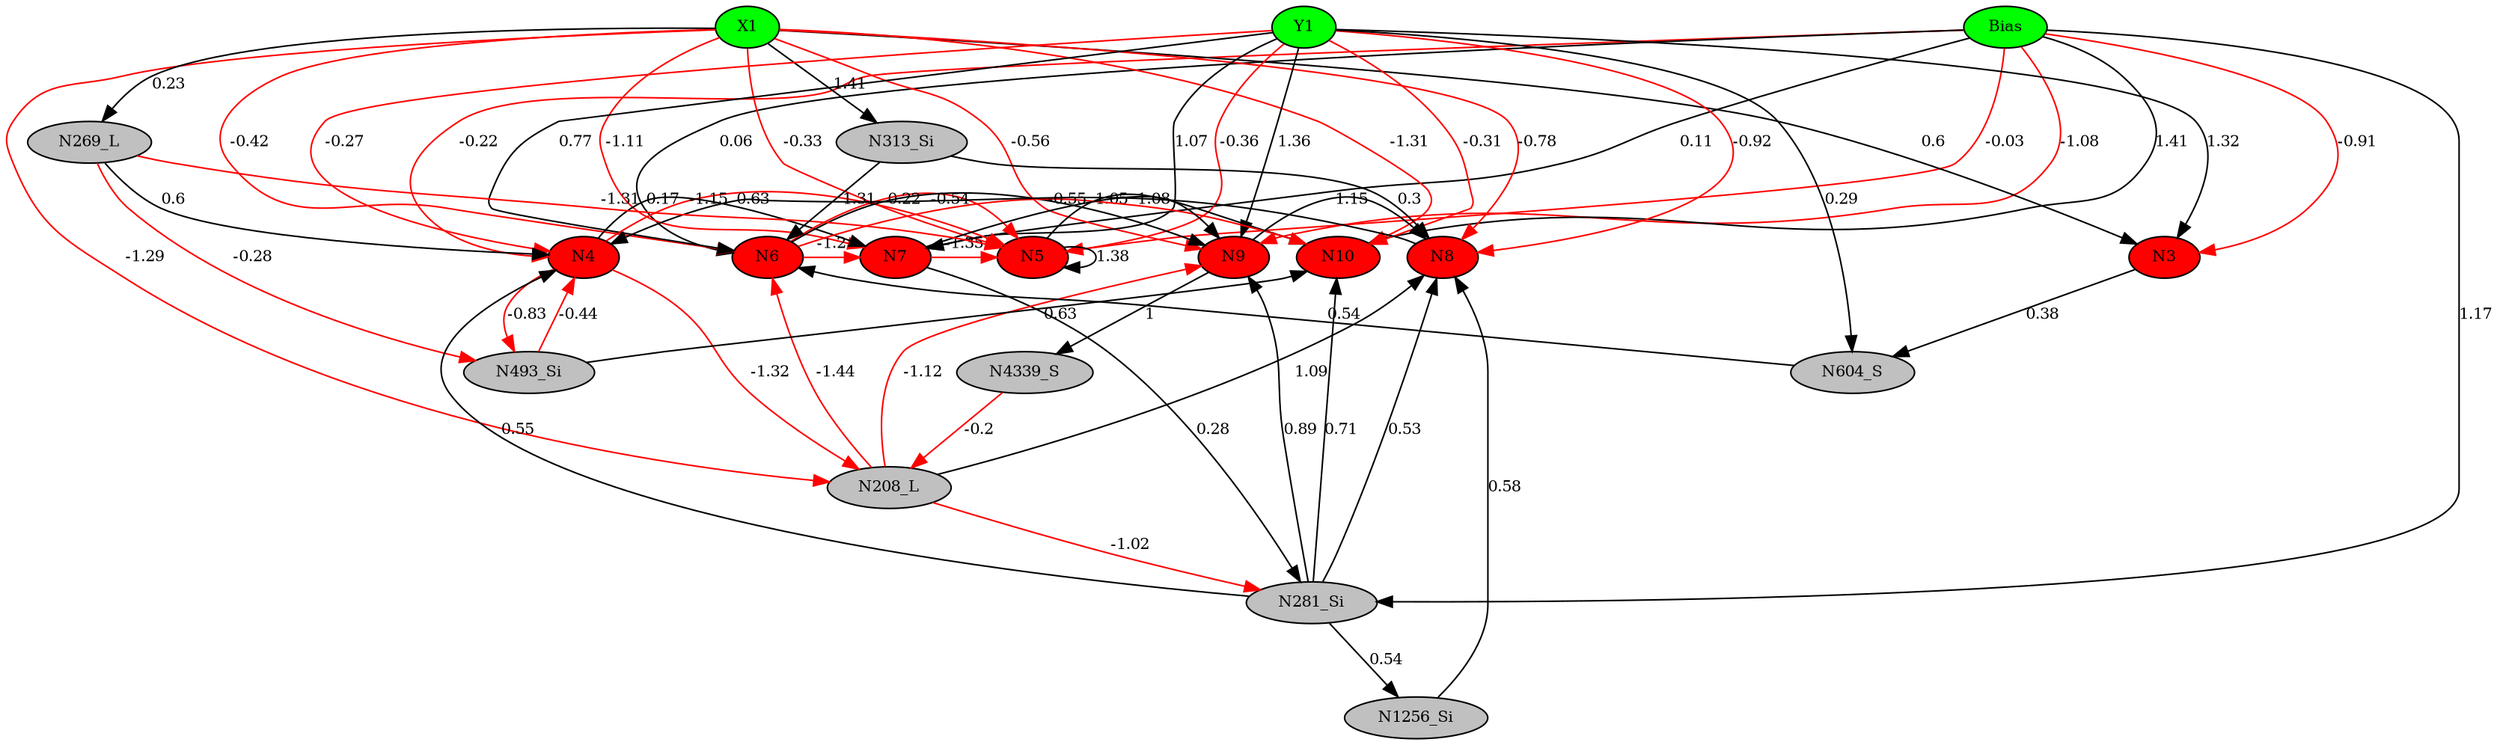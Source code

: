 digraph g { 
N0 [shape=ellipse, label=Bias,fontsize=10,height=0.1,width=0.1,style=filled,fillcolor=green]
N1[shape=ellipse label=X1,fontsize=10,height=0.1,width=0.1,style=filled,fillcolor=green]
N2[shape=ellipse label=Y1,fontsize=10,height=0.1,width=0.1,style=filled,fillcolor=green]
N3[shape=ellipse,fontsize = 10, height = 0.1, width = 0.1, style = filled, fillcolor = red]
N4[shape=ellipse,fontsize = 10, height = 0.1, width = 0.1, style = filled, fillcolor = red]
N5[shape=ellipse,fontsize = 10, height = 0.1, width = 0.1, style = filled, fillcolor = red]
N6[shape=ellipse,fontsize = 10, height = 0.1, width = 0.1, style = filled, fillcolor = red]
N7[shape=ellipse,fontsize = 10, height = 0.1, width = 0.1, style = filled, fillcolor = red]
N8[shape=ellipse,fontsize = 10, height = 0.1, width = 0.1, style = filled, fillcolor = red]
N9[shape=ellipse,fontsize = 10, height = 0.1, width = 0.1, style = filled, fillcolor = red]
N10[shape=ellipse,fontsize = 10, height = 0.1, width = 0.1, style = filled, fillcolor = red]
N208[shape=ellipse, label=N208_L,fontsize=10,height=0.1,width=0.1,style=filled,fillcolor=gray]
N269[shape=ellipse, label=N269_L,fontsize=10,height=0.1,width=0.1,style=filled,fillcolor=gray]
N281[shape=ellipse, label=N281_Si,fontsize=10,height=0.1,width=0.1,style=filled,fillcolor=gray]
N313[shape=ellipse, label=N313_Si,fontsize=10,height=0.1,width=0.1,style=filled,fillcolor=gray]
N493[shape=ellipse, label=N493_Si,fontsize=10,height=0.1,width=0.1,style=filled,fillcolor=gray]
N604[shape=ellipse, label=N604_S,fontsize=10,height=0.1,width=0.1,style=filled,fillcolor=gray]
N1256[shape=ellipse, label=N1256_Si,fontsize=10,height=0.1,width=0.1,style=filled,fillcolor=gray]
N4339[shape=ellipse, label=N4339_S,fontsize=10,height=0.1,width=0.1,style=filled,fillcolor=gray]
N0 -> N3 [color=red] [arrowType=inv][ label=-0.91,fontsize=10]
N1 -> N3 [color=black] [ label=0.6,fontsize=10]
N2 -> N3 [color=black] [ label=1.32,fontsize=10]
N0 -> N4 [color=red] [arrowType=inv][ label=-0.22,fontsize=10]
N2 -> N4 [color=red] [arrowType=inv][ label=-0.27,fontsize=10]
N0 -> N5 [color=red] [arrowType=inv][ label=-0.03,fontsize=10]
N1 -> N5 [color=red] [arrowType=inv][ label=-0.33,fontsize=10]
N2 -> N5 [color=red] [arrowType=inv][ label=-0.36,fontsize=10]
N0 -> N6 [color=black] [ label=0.06,fontsize=10]
N2 -> N6 [color=black] [ label=0.77,fontsize=10]
N0 -> N7 [color=black] [ label=0.11,fontsize=10]
N1 -> N7 [color=red] [arrowType=inv][ label=-1.11,fontsize=10]
N2 -> N7 [color=black] [ label=1.07,fontsize=10]
N1 -> N8 [color=red] [arrowType=inv][ label=-0.78,fontsize=10]
N2 -> N8 [color=red] [arrowType=inv][ label=-0.92,fontsize=10]
N0 -> N9 [color=red] [arrowType=inv][ label=-1.08,fontsize=10]
N2 -> N9 [color=black] [ label=1.36,fontsize=10]
N0 -> N10 [color=black] [ label=1.41,fontsize=10]
N1 -> N10 [color=red] [arrowType=inv][ label=-1.31,fontsize=10]
N2 -> N10 [color=red] [arrowType=inv][ label=-0.31,fontsize=10]
N8 -> N4 [color=black] [ label=0.63,fontsize=10]
N9 -> N8 [color=black] [ label=1.15,fontsize=10]
N1 -> N208 [color=red] [arrowType=inv][ label=-1.29,fontsize=10]
N208 -> N9 [color=red] [arrowType=inv][ label=-1.12,fontsize=10]
N4 -> N208 [color=red] [arrowType=inv][ label=-1.32,fontsize=10]
N5 -> N5 [color=black] [ label=1.38,fontsize=10]
N1 -> N269 [color=black] [ label=0.23,fontsize=10]
N269 -> N4 [color=black] [ label=0.6,fontsize=10]
N0 -> N281 [color=black] [ label=1.17,fontsize=10]
N281 -> N8 [color=black] [ label=0.53,fontsize=10]
N1 -> N313 [color=black] [ label=1.41,fontsize=10]
N313 -> N6 [color=black] [ label=1.31,fontsize=10]
N1 -> N6 [color=red] [arrowType=inv][ label=-0.42,fontsize=10]
N269 -> N493 [color=red] [arrowType=inv][ label=-0.28,fontsize=10]
N493 -> N4 [color=red] [arrowType=inv][ label=-0.44,fontsize=10]
N281 -> N4 [color=black] [ label=0.55,fontsize=10]
N6 -> N10 [color=red] [arrowType=inv][ label=-0.55,fontsize=10]
N2 -> N604 [color=black] [ label=0.29,fontsize=10]
N604 -> N6 [color=black] [ label=0.54,fontsize=10]
N6 -> N7 [color=red] [arrowType=inv][ label=-1.2,fontsize=10]
N5 -> N10 [color=black] [ label=1.05,fontsize=10]
N281 -> N9 [color=black] [ label=0.89,fontsize=10]
N208 -> N8 [color=black] [ label=1.09,fontsize=10]
N208 -> N281 [color=red] [arrowType=inv][ label=-1.02,fontsize=10]
N7 -> N9 [color=black] [ label=1.08,fontsize=10]
N1 -> N9 [color=red] [arrowType=inv][ label=-0.56,fontsize=10]
N281 -> N1256 [color=black] [ label=0.54,fontsize=10]
N1256 -> N8 [color=black] [ label=0.58,fontsize=10]
N208 -> N6 [color=red] [arrowType=inv][ label=-1.44,fontsize=10]
N7 -> N281 [color=black] [ label=0.28,fontsize=10]
N313 -> N8 [color=black] [ label=0.3,fontsize=10]
N3 -> N604 [color=black] [ label=0.38,fontsize=10]
N4 -> N493 [color=red] [arrowType=inv][ label=-0.83,fontsize=10]
N6 -> N9 [color=black] [ label=0.22,fontsize=10]
N493 -> N10 [color=black] [ label=0.63,fontsize=10]
N269 -> N5 [color=red] [arrowType=inv][ label=-1.31,fontsize=10]
N7 -> N5 [color=red] [arrowType=inv][ label=-1.35,fontsize=10]
N9 -> N4339 [color=black] [ label=1,fontsize=10]
N4339 -> N208 [color=red] [arrowType=inv][ label=-0.2,fontsize=10]
N4 -> N7 [color=black] [ label=0.17,fontsize=10]
N281 -> N10 [color=black] [ label=0.71,fontsize=10]
N4 -> N5 [color=red] [arrowType=inv][ label=-1.15,fontsize=10]
N6 -> N5 [color=red] [arrowType=inv][ label=-0.54,fontsize=10]
 { rank=same; 
N3
N4
N5
N6
N7
N8
N9
N10
 } 
 { rank=same; 
N1 ->N2 ->N0 [style=invis]
 } 
}
